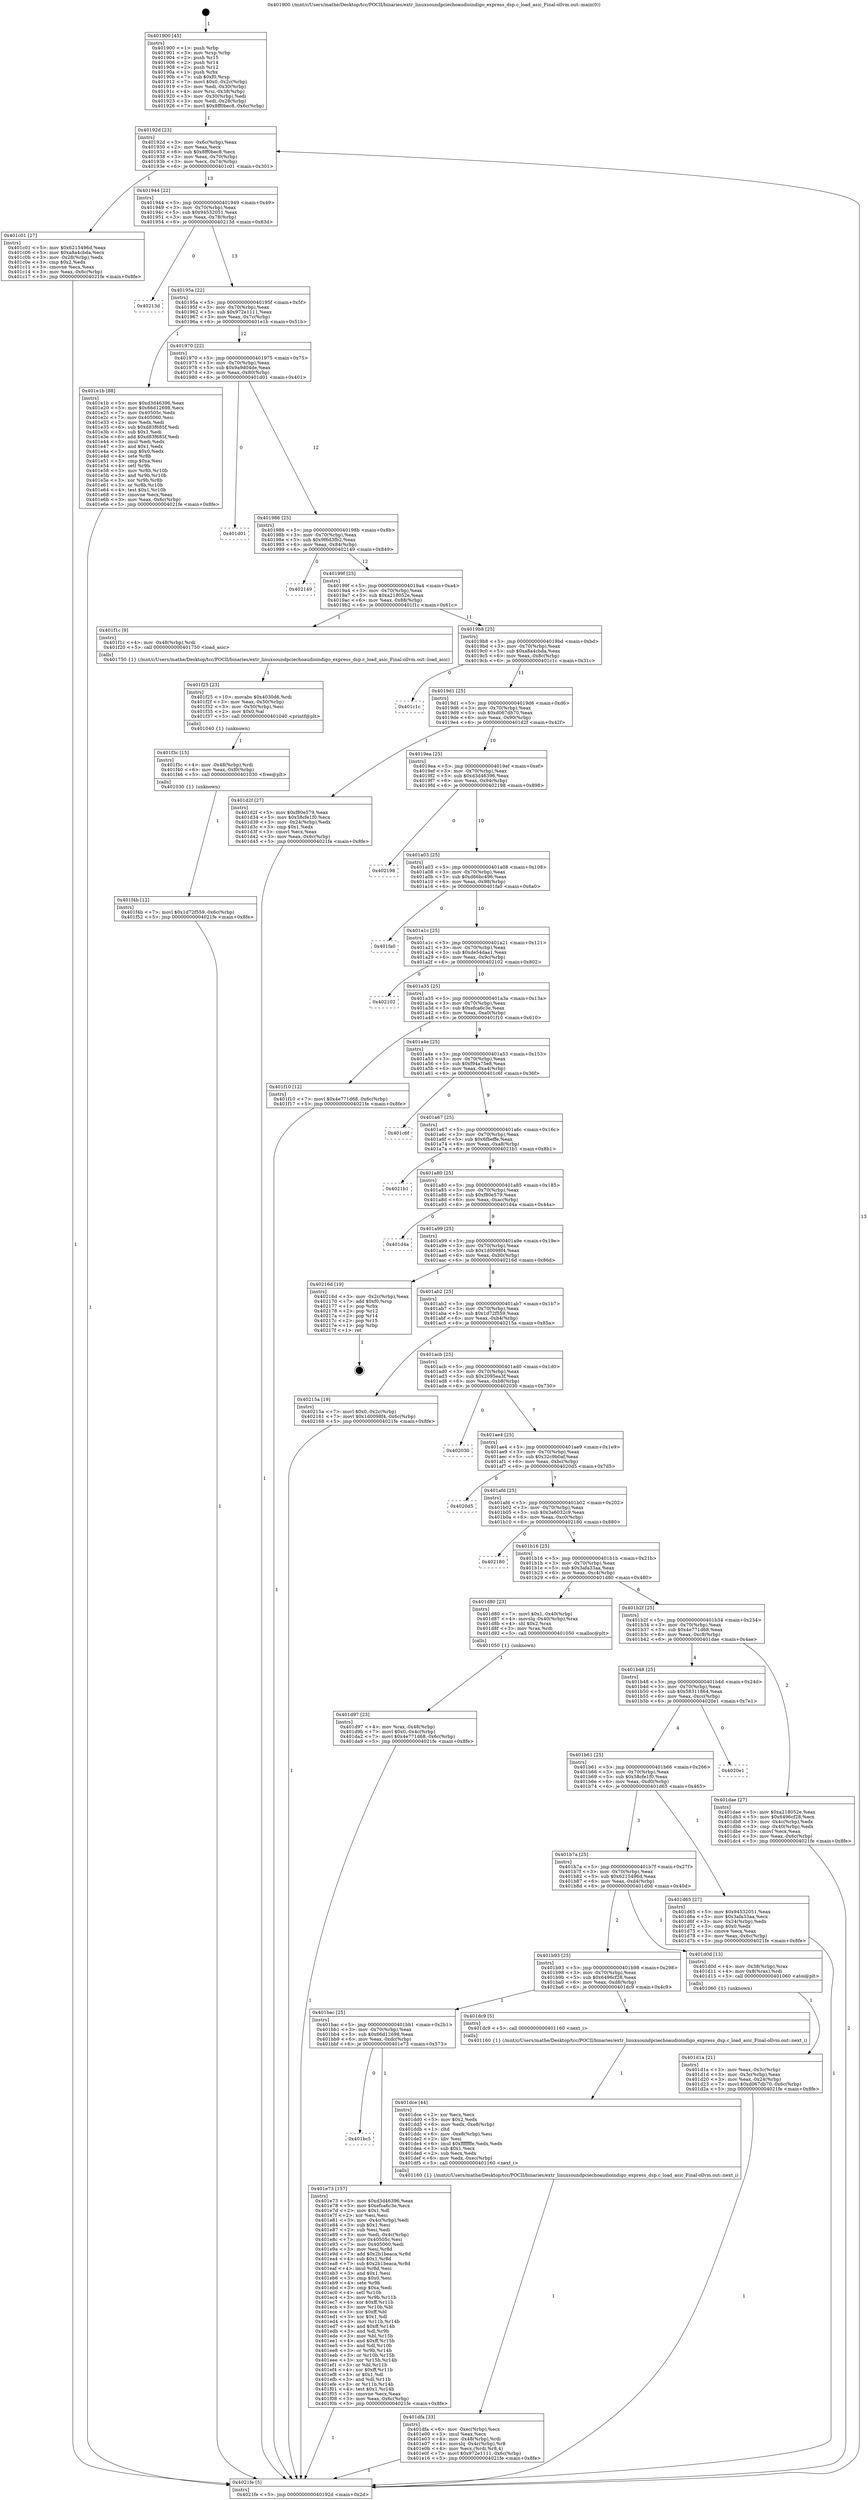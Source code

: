 digraph "0x401900" {
  label = "0x401900 (/mnt/c/Users/mathe/Desktop/tcc/POCII/binaries/extr_linuxsoundpciechoaudioindigo_express_dsp.c_load_asic_Final-ollvm.out::main(0))"
  labelloc = "t"
  node[shape=record]

  Entry [label="",width=0.3,height=0.3,shape=circle,fillcolor=black,style=filled]
  "0x40192d" [label="{
     0x40192d [23]\l
     | [instrs]\l
     &nbsp;&nbsp;0x40192d \<+3\>: mov -0x6c(%rbp),%eax\l
     &nbsp;&nbsp;0x401930 \<+2\>: mov %eax,%ecx\l
     &nbsp;&nbsp;0x401932 \<+6\>: sub $0x8ff0bec8,%ecx\l
     &nbsp;&nbsp;0x401938 \<+3\>: mov %eax,-0x70(%rbp)\l
     &nbsp;&nbsp;0x40193b \<+3\>: mov %ecx,-0x74(%rbp)\l
     &nbsp;&nbsp;0x40193e \<+6\>: je 0000000000401c01 \<main+0x301\>\l
  }"]
  "0x401c01" [label="{
     0x401c01 [27]\l
     | [instrs]\l
     &nbsp;&nbsp;0x401c01 \<+5\>: mov $0x6215496d,%eax\l
     &nbsp;&nbsp;0x401c06 \<+5\>: mov $0xa8a4cbda,%ecx\l
     &nbsp;&nbsp;0x401c0b \<+3\>: mov -0x28(%rbp),%edx\l
     &nbsp;&nbsp;0x401c0e \<+3\>: cmp $0x2,%edx\l
     &nbsp;&nbsp;0x401c11 \<+3\>: cmovne %ecx,%eax\l
     &nbsp;&nbsp;0x401c14 \<+3\>: mov %eax,-0x6c(%rbp)\l
     &nbsp;&nbsp;0x401c17 \<+5\>: jmp 00000000004021fe \<main+0x8fe\>\l
  }"]
  "0x401944" [label="{
     0x401944 [22]\l
     | [instrs]\l
     &nbsp;&nbsp;0x401944 \<+5\>: jmp 0000000000401949 \<main+0x49\>\l
     &nbsp;&nbsp;0x401949 \<+3\>: mov -0x70(%rbp),%eax\l
     &nbsp;&nbsp;0x40194c \<+5\>: sub $0x94532051,%eax\l
     &nbsp;&nbsp;0x401951 \<+3\>: mov %eax,-0x78(%rbp)\l
     &nbsp;&nbsp;0x401954 \<+6\>: je 000000000040213d \<main+0x83d\>\l
  }"]
  "0x4021fe" [label="{
     0x4021fe [5]\l
     | [instrs]\l
     &nbsp;&nbsp;0x4021fe \<+5\>: jmp 000000000040192d \<main+0x2d\>\l
  }"]
  "0x401900" [label="{
     0x401900 [45]\l
     | [instrs]\l
     &nbsp;&nbsp;0x401900 \<+1\>: push %rbp\l
     &nbsp;&nbsp;0x401901 \<+3\>: mov %rsp,%rbp\l
     &nbsp;&nbsp;0x401904 \<+2\>: push %r15\l
     &nbsp;&nbsp;0x401906 \<+2\>: push %r14\l
     &nbsp;&nbsp;0x401908 \<+2\>: push %r12\l
     &nbsp;&nbsp;0x40190a \<+1\>: push %rbx\l
     &nbsp;&nbsp;0x40190b \<+7\>: sub $0xf0,%rsp\l
     &nbsp;&nbsp;0x401912 \<+7\>: movl $0x0,-0x2c(%rbp)\l
     &nbsp;&nbsp;0x401919 \<+3\>: mov %edi,-0x30(%rbp)\l
     &nbsp;&nbsp;0x40191c \<+4\>: mov %rsi,-0x38(%rbp)\l
     &nbsp;&nbsp;0x401920 \<+3\>: mov -0x30(%rbp),%edi\l
     &nbsp;&nbsp;0x401923 \<+3\>: mov %edi,-0x28(%rbp)\l
     &nbsp;&nbsp;0x401926 \<+7\>: movl $0x8ff0bec8,-0x6c(%rbp)\l
  }"]
  Exit [label="",width=0.3,height=0.3,shape=circle,fillcolor=black,style=filled,peripheries=2]
  "0x40213d" [label="{
     0x40213d\l
  }", style=dashed]
  "0x40195a" [label="{
     0x40195a [22]\l
     | [instrs]\l
     &nbsp;&nbsp;0x40195a \<+5\>: jmp 000000000040195f \<main+0x5f\>\l
     &nbsp;&nbsp;0x40195f \<+3\>: mov -0x70(%rbp),%eax\l
     &nbsp;&nbsp;0x401962 \<+5\>: sub $0x972e1111,%eax\l
     &nbsp;&nbsp;0x401967 \<+3\>: mov %eax,-0x7c(%rbp)\l
     &nbsp;&nbsp;0x40196a \<+6\>: je 0000000000401e1b \<main+0x51b\>\l
  }"]
  "0x401f4b" [label="{
     0x401f4b [12]\l
     | [instrs]\l
     &nbsp;&nbsp;0x401f4b \<+7\>: movl $0x1d72f559,-0x6c(%rbp)\l
     &nbsp;&nbsp;0x401f52 \<+5\>: jmp 00000000004021fe \<main+0x8fe\>\l
  }"]
  "0x401e1b" [label="{
     0x401e1b [88]\l
     | [instrs]\l
     &nbsp;&nbsp;0x401e1b \<+5\>: mov $0xd3d46396,%eax\l
     &nbsp;&nbsp;0x401e20 \<+5\>: mov $0x66d12698,%ecx\l
     &nbsp;&nbsp;0x401e25 \<+7\>: mov 0x40505c,%edx\l
     &nbsp;&nbsp;0x401e2c \<+7\>: mov 0x405060,%esi\l
     &nbsp;&nbsp;0x401e33 \<+2\>: mov %edx,%edi\l
     &nbsp;&nbsp;0x401e35 \<+6\>: sub $0xd83f685f,%edi\l
     &nbsp;&nbsp;0x401e3b \<+3\>: sub $0x1,%edi\l
     &nbsp;&nbsp;0x401e3e \<+6\>: add $0xd83f685f,%edi\l
     &nbsp;&nbsp;0x401e44 \<+3\>: imul %edi,%edx\l
     &nbsp;&nbsp;0x401e47 \<+3\>: and $0x1,%edx\l
     &nbsp;&nbsp;0x401e4a \<+3\>: cmp $0x0,%edx\l
     &nbsp;&nbsp;0x401e4d \<+4\>: sete %r8b\l
     &nbsp;&nbsp;0x401e51 \<+3\>: cmp $0xa,%esi\l
     &nbsp;&nbsp;0x401e54 \<+4\>: setl %r9b\l
     &nbsp;&nbsp;0x401e58 \<+3\>: mov %r8b,%r10b\l
     &nbsp;&nbsp;0x401e5b \<+3\>: and %r9b,%r10b\l
     &nbsp;&nbsp;0x401e5e \<+3\>: xor %r9b,%r8b\l
     &nbsp;&nbsp;0x401e61 \<+3\>: or %r8b,%r10b\l
     &nbsp;&nbsp;0x401e64 \<+4\>: test $0x1,%r10b\l
     &nbsp;&nbsp;0x401e68 \<+3\>: cmovne %ecx,%eax\l
     &nbsp;&nbsp;0x401e6b \<+3\>: mov %eax,-0x6c(%rbp)\l
     &nbsp;&nbsp;0x401e6e \<+5\>: jmp 00000000004021fe \<main+0x8fe\>\l
  }"]
  "0x401970" [label="{
     0x401970 [22]\l
     | [instrs]\l
     &nbsp;&nbsp;0x401970 \<+5\>: jmp 0000000000401975 \<main+0x75\>\l
     &nbsp;&nbsp;0x401975 \<+3\>: mov -0x70(%rbp),%eax\l
     &nbsp;&nbsp;0x401978 \<+5\>: sub $0x9a9d04de,%eax\l
     &nbsp;&nbsp;0x40197d \<+3\>: mov %eax,-0x80(%rbp)\l
     &nbsp;&nbsp;0x401980 \<+6\>: je 0000000000401d01 \<main+0x401\>\l
  }"]
  "0x401f3c" [label="{
     0x401f3c [15]\l
     | [instrs]\l
     &nbsp;&nbsp;0x401f3c \<+4\>: mov -0x48(%rbp),%rdi\l
     &nbsp;&nbsp;0x401f40 \<+6\>: mov %eax,-0xf0(%rbp)\l
     &nbsp;&nbsp;0x401f46 \<+5\>: call 0000000000401030 \<free@plt\>\l
     | [calls]\l
     &nbsp;&nbsp;0x401030 \{1\} (unknown)\l
  }"]
  "0x401d01" [label="{
     0x401d01\l
  }", style=dashed]
  "0x401986" [label="{
     0x401986 [25]\l
     | [instrs]\l
     &nbsp;&nbsp;0x401986 \<+5\>: jmp 000000000040198b \<main+0x8b\>\l
     &nbsp;&nbsp;0x40198b \<+3\>: mov -0x70(%rbp),%eax\l
     &nbsp;&nbsp;0x40198e \<+5\>: sub $0x9f6d3fb2,%eax\l
     &nbsp;&nbsp;0x401993 \<+6\>: mov %eax,-0x84(%rbp)\l
     &nbsp;&nbsp;0x401999 \<+6\>: je 0000000000402149 \<main+0x849\>\l
  }"]
  "0x401f25" [label="{
     0x401f25 [23]\l
     | [instrs]\l
     &nbsp;&nbsp;0x401f25 \<+10\>: movabs $0x4030d6,%rdi\l
     &nbsp;&nbsp;0x401f2f \<+3\>: mov %eax,-0x50(%rbp)\l
     &nbsp;&nbsp;0x401f32 \<+3\>: mov -0x50(%rbp),%esi\l
     &nbsp;&nbsp;0x401f35 \<+2\>: mov $0x0,%al\l
     &nbsp;&nbsp;0x401f37 \<+5\>: call 0000000000401040 \<printf@plt\>\l
     | [calls]\l
     &nbsp;&nbsp;0x401040 \{1\} (unknown)\l
  }"]
  "0x402149" [label="{
     0x402149\l
  }", style=dashed]
  "0x40199f" [label="{
     0x40199f [25]\l
     | [instrs]\l
     &nbsp;&nbsp;0x40199f \<+5\>: jmp 00000000004019a4 \<main+0xa4\>\l
     &nbsp;&nbsp;0x4019a4 \<+3\>: mov -0x70(%rbp),%eax\l
     &nbsp;&nbsp;0x4019a7 \<+5\>: sub $0xa218052e,%eax\l
     &nbsp;&nbsp;0x4019ac \<+6\>: mov %eax,-0x88(%rbp)\l
     &nbsp;&nbsp;0x4019b2 \<+6\>: je 0000000000401f1c \<main+0x61c\>\l
  }"]
  "0x401bc5" [label="{
     0x401bc5\l
  }", style=dashed]
  "0x401f1c" [label="{
     0x401f1c [9]\l
     | [instrs]\l
     &nbsp;&nbsp;0x401f1c \<+4\>: mov -0x48(%rbp),%rdi\l
     &nbsp;&nbsp;0x401f20 \<+5\>: call 0000000000401750 \<load_asic\>\l
     | [calls]\l
     &nbsp;&nbsp;0x401750 \{1\} (/mnt/c/Users/mathe/Desktop/tcc/POCII/binaries/extr_linuxsoundpciechoaudioindigo_express_dsp.c_load_asic_Final-ollvm.out::load_asic)\l
  }"]
  "0x4019b8" [label="{
     0x4019b8 [25]\l
     | [instrs]\l
     &nbsp;&nbsp;0x4019b8 \<+5\>: jmp 00000000004019bd \<main+0xbd\>\l
     &nbsp;&nbsp;0x4019bd \<+3\>: mov -0x70(%rbp),%eax\l
     &nbsp;&nbsp;0x4019c0 \<+5\>: sub $0xa8a4cbda,%eax\l
     &nbsp;&nbsp;0x4019c5 \<+6\>: mov %eax,-0x8c(%rbp)\l
     &nbsp;&nbsp;0x4019cb \<+6\>: je 0000000000401c1c \<main+0x31c\>\l
  }"]
  "0x401e73" [label="{
     0x401e73 [157]\l
     | [instrs]\l
     &nbsp;&nbsp;0x401e73 \<+5\>: mov $0xd3d46396,%eax\l
     &nbsp;&nbsp;0x401e78 \<+5\>: mov $0xefca6c3e,%ecx\l
     &nbsp;&nbsp;0x401e7d \<+2\>: mov $0x1,%dl\l
     &nbsp;&nbsp;0x401e7f \<+2\>: xor %esi,%esi\l
     &nbsp;&nbsp;0x401e81 \<+3\>: mov -0x4c(%rbp),%edi\l
     &nbsp;&nbsp;0x401e84 \<+3\>: sub $0x1,%esi\l
     &nbsp;&nbsp;0x401e87 \<+2\>: sub %esi,%edi\l
     &nbsp;&nbsp;0x401e89 \<+3\>: mov %edi,-0x4c(%rbp)\l
     &nbsp;&nbsp;0x401e8c \<+7\>: mov 0x40505c,%esi\l
     &nbsp;&nbsp;0x401e93 \<+7\>: mov 0x405060,%edi\l
     &nbsp;&nbsp;0x401e9a \<+3\>: mov %esi,%r8d\l
     &nbsp;&nbsp;0x401e9d \<+7\>: add $0x2b1beaca,%r8d\l
     &nbsp;&nbsp;0x401ea4 \<+4\>: sub $0x1,%r8d\l
     &nbsp;&nbsp;0x401ea8 \<+7\>: sub $0x2b1beaca,%r8d\l
     &nbsp;&nbsp;0x401eaf \<+4\>: imul %r8d,%esi\l
     &nbsp;&nbsp;0x401eb3 \<+3\>: and $0x1,%esi\l
     &nbsp;&nbsp;0x401eb6 \<+3\>: cmp $0x0,%esi\l
     &nbsp;&nbsp;0x401eb9 \<+4\>: sete %r9b\l
     &nbsp;&nbsp;0x401ebd \<+3\>: cmp $0xa,%edi\l
     &nbsp;&nbsp;0x401ec0 \<+4\>: setl %r10b\l
     &nbsp;&nbsp;0x401ec4 \<+3\>: mov %r9b,%r11b\l
     &nbsp;&nbsp;0x401ec7 \<+4\>: xor $0xff,%r11b\l
     &nbsp;&nbsp;0x401ecb \<+3\>: mov %r10b,%bl\l
     &nbsp;&nbsp;0x401ece \<+3\>: xor $0xff,%bl\l
     &nbsp;&nbsp;0x401ed1 \<+3\>: xor $0x1,%dl\l
     &nbsp;&nbsp;0x401ed4 \<+3\>: mov %r11b,%r14b\l
     &nbsp;&nbsp;0x401ed7 \<+4\>: and $0xff,%r14b\l
     &nbsp;&nbsp;0x401edb \<+3\>: and %dl,%r9b\l
     &nbsp;&nbsp;0x401ede \<+3\>: mov %bl,%r15b\l
     &nbsp;&nbsp;0x401ee1 \<+4\>: and $0xff,%r15b\l
     &nbsp;&nbsp;0x401ee5 \<+3\>: and %dl,%r10b\l
     &nbsp;&nbsp;0x401ee8 \<+3\>: or %r9b,%r14b\l
     &nbsp;&nbsp;0x401eeb \<+3\>: or %r10b,%r15b\l
     &nbsp;&nbsp;0x401eee \<+3\>: xor %r15b,%r14b\l
     &nbsp;&nbsp;0x401ef1 \<+3\>: or %bl,%r11b\l
     &nbsp;&nbsp;0x401ef4 \<+4\>: xor $0xff,%r11b\l
     &nbsp;&nbsp;0x401ef8 \<+3\>: or $0x1,%dl\l
     &nbsp;&nbsp;0x401efb \<+3\>: and %dl,%r11b\l
     &nbsp;&nbsp;0x401efe \<+3\>: or %r11b,%r14b\l
     &nbsp;&nbsp;0x401f01 \<+4\>: test $0x1,%r14b\l
     &nbsp;&nbsp;0x401f05 \<+3\>: cmovne %ecx,%eax\l
     &nbsp;&nbsp;0x401f08 \<+3\>: mov %eax,-0x6c(%rbp)\l
     &nbsp;&nbsp;0x401f0b \<+5\>: jmp 00000000004021fe \<main+0x8fe\>\l
  }"]
  "0x401c1c" [label="{
     0x401c1c\l
  }", style=dashed]
  "0x4019d1" [label="{
     0x4019d1 [25]\l
     | [instrs]\l
     &nbsp;&nbsp;0x4019d1 \<+5\>: jmp 00000000004019d6 \<main+0xd6\>\l
     &nbsp;&nbsp;0x4019d6 \<+3\>: mov -0x70(%rbp),%eax\l
     &nbsp;&nbsp;0x4019d9 \<+5\>: sub $0xd067db70,%eax\l
     &nbsp;&nbsp;0x4019de \<+6\>: mov %eax,-0x90(%rbp)\l
     &nbsp;&nbsp;0x4019e4 \<+6\>: je 0000000000401d2f \<main+0x42f\>\l
  }"]
  "0x401dfa" [label="{
     0x401dfa [33]\l
     | [instrs]\l
     &nbsp;&nbsp;0x401dfa \<+6\>: mov -0xec(%rbp),%ecx\l
     &nbsp;&nbsp;0x401e00 \<+3\>: imul %eax,%ecx\l
     &nbsp;&nbsp;0x401e03 \<+4\>: mov -0x48(%rbp),%rdi\l
     &nbsp;&nbsp;0x401e07 \<+4\>: movslq -0x4c(%rbp),%r8\l
     &nbsp;&nbsp;0x401e0b \<+4\>: mov %ecx,(%rdi,%r8,4)\l
     &nbsp;&nbsp;0x401e0f \<+7\>: movl $0x972e1111,-0x6c(%rbp)\l
     &nbsp;&nbsp;0x401e16 \<+5\>: jmp 00000000004021fe \<main+0x8fe\>\l
  }"]
  "0x401d2f" [label="{
     0x401d2f [27]\l
     | [instrs]\l
     &nbsp;&nbsp;0x401d2f \<+5\>: mov $0xf80e579,%eax\l
     &nbsp;&nbsp;0x401d34 \<+5\>: mov $0x58cfe1f0,%ecx\l
     &nbsp;&nbsp;0x401d39 \<+3\>: mov -0x24(%rbp),%edx\l
     &nbsp;&nbsp;0x401d3c \<+3\>: cmp $0x1,%edx\l
     &nbsp;&nbsp;0x401d3f \<+3\>: cmovl %ecx,%eax\l
     &nbsp;&nbsp;0x401d42 \<+3\>: mov %eax,-0x6c(%rbp)\l
     &nbsp;&nbsp;0x401d45 \<+5\>: jmp 00000000004021fe \<main+0x8fe\>\l
  }"]
  "0x4019ea" [label="{
     0x4019ea [25]\l
     | [instrs]\l
     &nbsp;&nbsp;0x4019ea \<+5\>: jmp 00000000004019ef \<main+0xef\>\l
     &nbsp;&nbsp;0x4019ef \<+3\>: mov -0x70(%rbp),%eax\l
     &nbsp;&nbsp;0x4019f2 \<+5\>: sub $0xd3d46396,%eax\l
     &nbsp;&nbsp;0x4019f7 \<+6\>: mov %eax,-0x94(%rbp)\l
     &nbsp;&nbsp;0x4019fd \<+6\>: je 0000000000402198 \<main+0x898\>\l
  }"]
  "0x401dce" [label="{
     0x401dce [44]\l
     | [instrs]\l
     &nbsp;&nbsp;0x401dce \<+2\>: xor %ecx,%ecx\l
     &nbsp;&nbsp;0x401dd0 \<+5\>: mov $0x2,%edx\l
     &nbsp;&nbsp;0x401dd5 \<+6\>: mov %edx,-0xe8(%rbp)\l
     &nbsp;&nbsp;0x401ddb \<+1\>: cltd\l
     &nbsp;&nbsp;0x401ddc \<+6\>: mov -0xe8(%rbp),%esi\l
     &nbsp;&nbsp;0x401de2 \<+2\>: idiv %esi\l
     &nbsp;&nbsp;0x401de4 \<+6\>: imul $0xfffffffe,%edx,%edx\l
     &nbsp;&nbsp;0x401dea \<+3\>: sub $0x1,%ecx\l
     &nbsp;&nbsp;0x401ded \<+2\>: sub %ecx,%edx\l
     &nbsp;&nbsp;0x401def \<+6\>: mov %edx,-0xec(%rbp)\l
     &nbsp;&nbsp;0x401df5 \<+5\>: call 0000000000401160 \<next_i\>\l
     | [calls]\l
     &nbsp;&nbsp;0x401160 \{1\} (/mnt/c/Users/mathe/Desktop/tcc/POCII/binaries/extr_linuxsoundpciechoaudioindigo_express_dsp.c_load_asic_Final-ollvm.out::next_i)\l
  }"]
  "0x402198" [label="{
     0x402198\l
  }", style=dashed]
  "0x401a03" [label="{
     0x401a03 [25]\l
     | [instrs]\l
     &nbsp;&nbsp;0x401a03 \<+5\>: jmp 0000000000401a08 \<main+0x108\>\l
     &nbsp;&nbsp;0x401a08 \<+3\>: mov -0x70(%rbp),%eax\l
     &nbsp;&nbsp;0x401a0b \<+5\>: sub $0xd66bc496,%eax\l
     &nbsp;&nbsp;0x401a10 \<+6\>: mov %eax,-0x98(%rbp)\l
     &nbsp;&nbsp;0x401a16 \<+6\>: je 0000000000401fa0 \<main+0x6a0\>\l
  }"]
  "0x401bac" [label="{
     0x401bac [25]\l
     | [instrs]\l
     &nbsp;&nbsp;0x401bac \<+5\>: jmp 0000000000401bb1 \<main+0x2b1\>\l
     &nbsp;&nbsp;0x401bb1 \<+3\>: mov -0x70(%rbp),%eax\l
     &nbsp;&nbsp;0x401bb4 \<+5\>: sub $0x66d12698,%eax\l
     &nbsp;&nbsp;0x401bb9 \<+6\>: mov %eax,-0xdc(%rbp)\l
     &nbsp;&nbsp;0x401bbf \<+6\>: je 0000000000401e73 \<main+0x573\>\l
  }"]
  "0x401fa0" [label="{
     0x401fa0\l
  }", style=dashed]
  "0x401a1c" [label="{
     0x401a1c [25]\l
     | [instrs]\l
     &nbsp;&nbsp;0x401a1c \<+5\>: jmp 0000000000401a21 \<main+0x121\>\l
     &nbsp;&nbsp;0x401a21 \<+3\>: mov -0x70(%rbp),%eax\l
     &nbsp;&nbsp;0x401a24 \<+5\>: sub $0xde54daa1,%eax\l
     &nbsp;&nbsp;0x401a29 \<+6\>: mov %eax,-0x9c(%rbp)\l
     &nbsp;&nbsp;0x401a2f \<+6\>: je 0000000000402102 \<main+0x802\>\l
  }"]
  "0x401dc9" [label="{
     0x401dc9 [5]\l
     | [instrs]\l
     &nbsp;&nbsp;0x401dc9 \<+5\>: call 0000000000401160 \<next_i\>\l
     | [calls]\l
     &nbsp;&nbsp;0x401160 \{1\} (/mnt/c/Users/mathe/Desktop/tcc/POCII/binaries/extr_linuxsoundpciechoaudioindigo_express_dsp.c_load_asic_Final-ollvm.out::next_i)\l
  }"]
  "0x402102" [label="{
     0x402102\l
  }", style=dashed]
  "0x401a35" [label="{
     0x401a35 [25]\l
     | [instrs]\l
     &nbsp;&nbsp;0x401a35 \<+5\>: jmp 0000000000401a3a \<main+0x13a\>\l
     &nbsp;&nbsp;0x401a3a \<+3\>: mov -0x70(%rbp),%eax\l
     &nbsp;&nbsp;0x401a3d \<+5\>: sub $0xefca6c3e,%eax\l
     &nbsp;&nbsp;0x401a42 \<+6\>: mov %eax,-0xa0(%rbp)\l
     &nbsp;&nbsp;0x401a48 \<+6\>: je 0000000000401f10 \<main+0x610\>\l
  }"]
  "0x401d97" [label="{
     0x401d97 [23]\l
     | [instrs]\l
     &nbsp;&nbsp;0x401d97 \<+4\>: mov %rax,-0x48(%rbp)\l
     &nbsp;&nbsp;0x401d9b \<+7\>: movl $0x0,-0x4c(%rbp)\l
     &nbsp;&nbsp;0x401da2 \<+7\>: movl $0x4e771d68,-0x6c(%rbp)\l
     &nbsp;&nbsp;0x401da9 \<+5\>: jmp 00000000004021fe \<main+0x8fe\>\l
  }"]
  "0x401f10" [label="{
     0x401f10 [12]\l
     | [instrs]\l
     &nbsp;&nbsp;0x401f10 \<+7\>: movl $0x4e771d68,-0x6c(%rbp)\l
     &nbsp;&nbsp;0x401f17 \<+5\>: jmp 00000000004021fe \<main+0x8fe\>\l
  }"]
  "0x401a4e" [label="{
     0x401a4e [25]\l
     | [instrs]\l
     &nbsp;&nbsp;0x401a4e \<+5\>: jmp 0000000000401a53 \<main+0x153\>\l
     &nbsp;&nbsp;0x401a53 \<+3\>: mov -0x70(%rbp),%eax\l
     &nbsp;&nbsp;0x401a56 \<+5\>: sub $0xf94a75e8,%eax\l
     &nbsp;&nbsp;0x401a5b \<+6\>: mov %eax,-0xa4(%rbp)\l
     &nbsp;&nbsp;0x401a61 \<+6\>: je 0000000000401c6f \<main+0x36f\>\l
  }"]
  "0x401d1a" [label="{
     0x401d1a [21]\l
     | [instrs]\l
     &nbsp;&nbsp;0x401d1a \<+3\>: mov %eax,-0x3c(%rbp)\l
     &nbsp;&nbsp;0x401d1d \<+3\>: mov -0x3c(%rbp),%eax\l
     &nbsp;&nbsp;0x401d20 \<+3\>: mov %eax,-0x24(%rbp)\l
     &nbsp;&nbsp;0x401d23 \<+7\>: movl $0xd067db70,-0x6c(%rbp)\l
     &nbsp;&nbsp;0x401d2a \<+5\>: jmp 00000000004021fe \<main+0x8fe\>\l
  }"]
  "0x401c6f" [label="{
     0x401c6f\l
  }", style=dashed]
  "0x401a67" [label="{
     0x401a67 [25]\l
     | [instrs]\l
     &nbsp;&nbsp;0x401a67 \<+5\>: jmp 0000000000401a6c \<main+0x16c\>\l
     &nbsp;&nbsp;0x401a6c \<+3\>: mov -0x70(%rbp),%eax\l
     &nbsp;&nbsp;0x401a6f \<+5\>: sub $0x6fbeffe,%eax\l
     &nbsp;&nbsp;0x401a74 \<+6\>: mov %eax,-0xa8(%rbp)\l
     &nbsp;&nbsp;0x401a7a \<+6\>: je 00000000004021b1 \<main+0x8b1\>\l
  }"]
  "0x401b93" [label="{
     0x401b93 [25]\l
     | [instrs]\l
     &nbsp;&nbsp;0x401b93 \<+5\>: jmp 0000000000401b98 \<main+0x298\>\l
     &nbsp;&nbsp;0x401b98 \<+3\>: mov -0x70(%rbp),%eax\l
     &nbsp;&nbsp;0x401b9b \<+5\>: sub $0x6496cf28,%eax\l
     &nbsp;&nbsp;0x401ba0 \<+6\>: mov %eax,-0xd8(%rbp)\l
     &nbsp;&nbsp;0x401ba6 \<+6\>: je 0000000000401dc9 \<main+0x4c9\>\l
  }"]
  "0x4021b1" [label="{
     0x4021b1\l
  }", style=dashed]
  "0x401a80" [label="{
     0x401a80 [25]\l
     | [instrs]\l
     &nbsp;&nbsp;0x401a80 \<+5\>: jmp 0000000000401a85 \<main+0x185\>\l
     &nbsp;&nbsp;0x401a85 \<+3\>: mov -0x70(%rbp),%eax\l
     &nbsp;&nbsp;0x401a88 \<+5\>: sub $0xf80e579,%eax\l
     &nbsp;&nbsp;0x401a8d \<+6\>: mov %eax,-0xac(%rbp)\l
     &nbsp;&nbsp;0x401a93 \<+6\>: je 0000000000401d4a \<main+0x44a\>\l
  }"]
  "0x401d0d" [label="{
     0x401d0d [13]\l
     | [instrs]\l
     &nbsp;&nbsp;0x401d0d \<+4\>: mov -0x38(%rbp),%rax\l
     &nbsp;&nbsp;0x401d11 \<+4\>: mov 0x8(%rax),%rdi\l
     &nbsp;&nbsp;0x401d15 \<+5\>: call 0000000000401060 \<atoi@plt\>\l
     | [calls]\l
     &nbsp;&nbsp;0x401060 \{1\} (unknown)\l
  }"]
  "0x401d4a" [label="{
     0x401d4a\l
  }", style=dashed]
  "0x401a99" [label="{
     0x401a99 [25]\l
     | [instrs]\l
     &nbsp;&nbsp;0x401a99 \<+5\>: jmp 0000000000401a9e \<main+0x19e\>\l
     &nbsp;&nbsp;0x401a9e \<+3\>: mov -0x70(%rbp),%eax\l
     &nbsp;&nbsp;0x401aa1 \<+5\>: sub $0x1d0098f4,%eax\l
     &nbsp;&nbsp;0x401aa6 \<+6\>: mov %eax,-0xb0(%rbp)\l
     &nbsp;&nbsp;0x401aac \<+6\>: je 000000000040216d \<main+0x86d\>\l
  }"]
  "0x401b7a" [label="{
     0x401b7a [25]\l
     | [instrs]\l
     &nbsp;&nbsp;0x401b7a \<+5\>: jmp 0000000000401b7f \<main+0x27f\>\l
     &nbsp;&nbsp;0x401b7f \<+3\>: mov -0x70(%rbp),%eax\l
     &nbsp;&nbsp;0x401b82 \<+5\>: sub $0x6215496d,%eax\l
     &nbsp;&nbsp;0x401b87 \<+6\>: mov %eax,-0xd4(%rbp)\l
     &nbsp;&nbsp;0x401b8d \<+6\>: je 0000000000401d0d \<main+0x40d\>\l
  }"]
  "0x40216d" [label="{
     0x40216d [19]\l
     | [instrs]\l
     &nbsp;&nbsp;0x40216d \<+3\>: mov -0x2c(%rbp),%eax\l
     &nbsp;&nbsp;0x402170 \<+7\>: add $0xf0,%rsp\l
     &nbsp;&nbsp;0x402177 \<+1\>: pop %rbx\l
     &nbsp;&nbsp;0x402178 \<+2\>: pop %r12\l
     &nbsp;&nbsp;0x40217a \<+2\>: pop %r14\l
     &nbsp;&nbsp;0x40217c \<+2\>: pop %r15\l
     &nbsp;&nbsp;0x40217e \<+1\>: pop %rbp\l
     &nbsp;&nbsp;0x40217f \<+1\>: ret\l
  }"]
  "0x401ab2" [label="{
     0x401ab2 [25]\l
     | [instrs]\l
     &nbsp;&nbsp;0x401ab2 \<+5\>: jmp 0000000000401ab7 \<main+0x1b7\>\l
     &nbsp;&nbsp;0x401ab7 \<+3\>: mov -0x70(%rbp),%eax\l
     &nbsp;&nbsp;0x401aba \<+5\>: sub $0x1d72f559,%eax\l
     &nbsp;&nbsp;0x401abf \<+6\>: mov %eax,-0xb4(%rbp)\l
     &nbsp;&nbsp;0x401ac5 \<+6\>: je 000000000040215a \<main+0x85a\>\l
  }"]
  "0x401d65" [label="{
     0x401d65 [27]\l
     | [instrs]\l
     &nbsp;&nbsp;0x401d65 \<+5\>: mov $0x94532051,%eax\l
     &nbsp;&nbsp;0x401d6a \<+5\>: mov $0x3afa33aa,%ecx\l
     &nbsp;&nbsp;0x401d6f \<+3\>: mov -0x24(%rbp),%edx\l
     &nbsp;&nbsp;0x401d72 \<+3\>: cmp $0x0,%edx\l
     &nbsp;&nbsp;0x401d75 \<+3\>: cmove %ecx,%eax\l
     &nbsp;&nbsp;0x401d78 \<+3\>: mov %eax,-0x6c(%rbp)\l
     &nbsp;&nbsp;0x401d7b \<+5\>: jmp 00000000004021fe \<main+0x8fe\>\l
  }"]
  "0x40215a" [label="{
     0x40215a [19]\l
     | [instrs]\l
     &nbsp;&nbsp;0x40215a \<+7\>: movl $0x0,-0x2c(%rbp)\l
     &nbsp;&nbsp;0x402161 \<+7\>: movl $0x1d0098f4,-0x6c(%rbp)\l
     &nbsp;&nbsp;0x402168 \<+5\>: jmp 00000000004021fe \<main+0x8fe\>\l
  }"]
  "0x401acb" [label="{
     0x401acb [25]\l
     | [instrs]\l
     &nbsp;&nbsp;0x401acb \<+5\>: jmp 0000000000401ad0 \<main+0x1d0\>\l
     &nbsp;&nbsp;0x401ad0 \<+3\>: mov -0x70(%rbp),%eax\l
     &nbsp;&nbsp;0x401ad3 \<+5\>: sub $0x2095ea3f,%eax\l
     &nbsp;&nbsp;0x401ad8 \<+6\>: mov %eax,-0xb8(%rbp)\l
     &nbsp;&nbsp;0x401ade \<+6\>: je 0000000000402030 \<main+0x730\>\l
  }"]
  "0x401b61" [label="{
     0x401b61 [25]\l
     | [instrs]\l
     &nbsp;&nbsp;0x401b61 \<+5\>: jmp 0000000000401b66 \<main+0x266\>\l
     &nbsp;&nbsp;0x401b66 \<+3\>: mov -0x70(%rbp),%eax\l
     &nbsp;&nbsp;0x401b69 \<+5\>: sub $0x58cfe1f0,%eax\l
     &nbsp;&nbsp;0x401b6e \<+6\>: mov %eax,-0xd0(%rbp)\l
     &nbsp;&nbsp;0x401b74 \<+6\>: je 0000000000401d65 \<main+0x465\>\l
  }"]
  "0x402030" [label="{
     0x402030\l
  }", style=dashed]
  "0x401ae4" [label="{
     0x401ae4 [25]\l
     | [instrs]\l
     &nbsp;&nbsp;0x401ae4 \<+5\>: jmp 0000000000401ae9 \<main+0x1e9\>\l
     &nbsp;&nbsp;0x401ae9 \<+3\>: mov -0x70(%rbp),%eax\l
     &nbsp;&nbsp;0x401aec \<+5\>: sub $0x32c9b0af,%eax\l
     &nbsp;&nbsp;0x401af1 \<+6\>: mov %eax,-0xbc(%rbp)\l
     &nbsp;&nbsp;0x401af7 \<+6\>: je 00000000004020d5 \<main+0x7d5\>\l
  }"]
  "0x4020e1" [label="{
     0x4020e1\l
  }", style=dashed]
  "0x4020d5" [label="{
     0x4020d5\l
  }", style=dashed]
  "0x401afd" [label="{
     0x401afd [25]\l
     | [instrs]\l
     &nbsp;&nbsp;0x401afd \<+5\>: jmp 0000000000401b02 \<main+0x202\>\l
     &nbsp;&nbsp;0x401b02 \<+3\>: mov -0x70(%rbp),%eax\l
     &nbsp;&nbsp;0x401b05 \<+5\>: sub $0x3a6032c9,%eax\l
     &nbsp;&nbsp;0x401b0a \<+6\>: mov %eax,-0xc0(%rbp)\l
     &nbsp;&nbsp;0x401b10 \<+6\>: je 0000000000402180 \<main+0x880\>\l
  }"]
  "0x401b48" [label="{
     0x401b48 [25]\l
     | [instrs]\l
     &nbsp;&nbsp;0x401b48 \<+5\>: jmp 0000000000401b4d \<main+0x24d\>\l
     &nbsp;&nbsp;0x401b4d \<+3\>: mov -0x70(%rbp),%eax\l
     &nbsp;&nbsp;0x401b50 \<+5\>: sub $0x58311864,%eax\l
     &nbsp;&nbsp;0x401b55 \<+6\>: mov %eax,-0xcc(%rbp)\l
     &nbsp;&nbsp;0x401b5b \<+6\>: je 00000000004020e1 \<main+0x7e1\>\l
  }"]
  "0x402180" [label="{
     0x402180\l
  }", style=dashed]
  "0x401b16" [label="{
     0x401b16 [25]\l
     | [instrs]\l
     &nbsp;&nbsp;0x401b16 \<+5\>: jmp 0000000000401b1b \<main+0x21b\>\l
     &nbsp;&nbsp;0x401b1b \<+3\>: mov -0x70(%rbp),%eax\l
     &nbsp;&nbsp;0x401b1e \<+5\>: sub $0x3afa33aa,%eax\l
     &nbsp;&nbsp;0x401b23 \<+6\>: mov %eax,-0xc4(%rbp)\l
     &nbsp;&nbsp;0x401b29 \<+6\>: je 0000000000401d80 \<main+0x480\>\l
  }"]
  "0x401dae" [label="{
     0x401dae [27]\l
     | [instrs]\l
     &nbsp;&nbsp;0x401dae \<+5\>: mov $0xa218052e,%eax\l
     &nbsp;&nbsp;0x401db3 \<+5\>: mov $0x6496cf28,%ecx\l
     &nbsp;&nbsp;0x401db8 \<+3\>: mov -0x4c(%rbp),%edx\l
     &nbsp;&nbsp;0x401dbb \<+3\>: cmp -0x40(%rbp),%edx\l
     &nbsp;&nbsp;0x401dbe \<+3\>: cmovl %ecx,%eax\l
     &nbsp;&nbsp;0x401dc1 \<+3\>: mov %eax,-0x6c(%rbp)\l
     &nbsp;&nbsp;0x401dc4 \<+5\>: jmp 00000000004021fe \<main+0x8fe\>\l
  }"]
  "0x401d80" [label="{
     0x401d80 [23]\l
     | [instrs]\l
     &nbsp;&nbsp;0x401d80 \<+7\>: movl $0x1,-0x40(%rbp)\l
     &nbsp;&nbsp;0x401d87 \<+4\>: movslq -0x40(%rbp),%rax\l
     &nbsp;&nbsp;0x401d8b \<+4\>: shl $0x2,%rax\l
     &nbsp;&nbsp;0x401d8f \<+3\>: mov %rax,%rdi\l
     &nbsp;&nbsp;0x401d92 \<+5\>: call 0000000000401050 \<malloc@plt\>\l
     | [calls]\l
     &nbsp;&nbsp;0x401050 \{1\} (unknown)\l
  }"]
  "0x401b2f" [label="{
     0x401b2f [25]\l
     | [instrs]\l
     &nbsp;&nbsp;0x401b2f \<+5\>: jmp 0000000000401b34 \<main+0x234\>\l
     &nbsp;&nbsp;0x401b34 \<+3\>: mov -0x70(%rbp),%eax\l
     &nbsp;&nbsp;0x401b37 \<+5\>: sub $0x4e771d68,%eax\l
     &nbsp;&nbsp;0x401b3c \<+6\>: mov %eax,-0xc8(%rbp)\l
     &nbsp;&nbsp;0x401b42 \<+6\>: je 0000000000401dae \<main+0x4ae\>\l
  }"]
  Entry -> "0x401900" [label=" 1"]
  "0x40192d" -> "0x401c01" [label=" 1"]
  "0x40192d" -> "0x401944" [label=" 13"]
  "0x401c01" -> "0x4021fe" [label=" 1"]
  "0x401900" -> "0x40192d" [label=" 1"]
  "0x4021fe" -> "0x40192d" [label=" 13"]
  "0x40216d" -> Exit [label=" 1"]
  "0x401944" -> "0x40213d" [label=" 0"]
  "0x401944" -> "0x40195a" [label=" 13"]
  "0x40215a" -> "0x4021fe" [label=" 1"]
  "0x40195a" -> "0x401e1b" [label=" 1"]
  "0x40195a" -> "0x401970" [label=" 12"]
  "0x401f4b" -> "0x4021fe" [label=" 1"]
  "0x401970" -> "0x401d01" [label=" 0"]
  "0x401970" -> "0x401986" [label=" 12"]
  "0x401f3c" -> "0x401f4b" [label=" 1"]
  "0x401986" -> "0x402149" [label=" 0"]
  "0x401986" -> "0x40199f" [label=" 12"]
  "0x401f25" -> "0x401f3c" [label=" 1"]
  "0x40199f" -> "0x401f1c" [label=" 1"]
  "0x40199f" -> "0x4019b8" [label=" 11"]
  "0x401f1c" -> "0x401f25" [label=" 1"]
  "0x4019b8" -> "0x401c1c" [label=" 0"]
  "0x4019b8" -> "0x4019d1" [label=" 11"]
  "0x401f10" -> "0x4021fe" [label=" 1"]
  "0x4019d1" -> "0x401d2f" [label=" 1"]
  "0x4019d1" -> "0x4019ea" [label=" 10"]
  "0x401bac" -> "0x401bc5" [label=" 0"]
  "0x4019ea" -> "0x402198" [label=" 0"]
  "0x4019ea" -> "0x401a03" [label=" 10"]
  "0x401bac" -> "0x401e73" [label=" 1"]
  "0x401a03" -> "0x401fa0" [label=" 0"]
  "0x401a03" -> "0x401a1c" [label=" 10"]
  "0x401e73" -> "0x4021fe" [label=" 1"]
  "0x401a1c" -> "0x402102" [label=" 0"]
  "0x401a1c" -> "0x401a35" [label=" 10"]
  "0x401e1b" -> "0x4021fe" [label=" 1"]
  "0x401a35" -> "0x401f10" [label=" 1"]
  "0x401a35" -> "0x401a4e" [label=" 9"]
  "0x401dce" -> "0x401dfa" [label=" 1"]
  "0x401a4e" -> "0x401c6f" [label=" 0"]
  "0x401a4e" -> "0x401a67" [label=" 9"]
  "0x401dc9" -> "0x401dce" [label=" 1"]
  "0x401a67" -> "0x4021b1" [label=" 0"]
  "0x401a67" -> "0x401a80" [label=" 9"]
  "0x401b93" -> "0x401bac" [label=" 1"]
  "0x401a80" -> "0x401d4a" [label=" 0"]
  "0x401a80" -> "0x401a99" [label=" 9"]
  "0x401b93" -> "0x401dc9" [label=" 1"]
  "0x401a99" -> "0x40216d" [label=" 1"]
  "0x401a99" -> "0x401ab2" [label=" 8"]
  "0x401dae" -> "0x4021fe" [label=" 2"]
  "0x401ab2" -> "0x40215a" [label=" 1"]
  "0x401ab2" -> "0x401acb" [label=" 7"]
  "0x401d97" -> "0x4021fe" [label=" 1"]
  "0x401acb" -> "0x402030" [label=" 0"]
  "0x401acb" -> "0x401ae4" [label=" 7"]
  "0x401d65" -> "0x4021fe" [label=" 1"]
  "0x401ae4" -> "0x4020d5" [label=" 0"]
  "0x401ae4" -> "0x401afd" [label=" 7"]
  "0x401d2f" -> "0x4021fe" [label=" 1"]
  "0x401afd" -> "0x402180" [label=" 0"]
  "0x401afd" -> "0x401b16" [label=" 7"]
  "0x401d0d" -> "0x401d1a" [label=" 1"]
  "0x401b16" -> "0x401d80" [label=" 1"]
  "0x401b16" -> "0x401b2f" [label=" 6"]
  "0x401b7a" -> "0x401b93" [label=" 2"]
  "0x401b2f" -> "0x401dae" [label=" 2"]
  "0x401b2f" -> "0x401b48" [label=" 4"]
  "0x401d1a" -> "0x4021fe" [label=" 1"]
  "0x401b48" -> "0x4020e1" [label=" 0"]
  "0x401b48" -> "0x401b61" [label=" 4"]
  "0x401d80" -> "0x401d97" [label=" 1"]
  "0x401b61" -> "0x401d65" [label=" 1"]
  "0x401b61" -> "0x401b7a" [label=" 3"]
  "0x401dfa" -> "0x4021fe" [label=" 1"]
  "0x401b7a" -> "0x401d0d" [label=" 1"]
}
